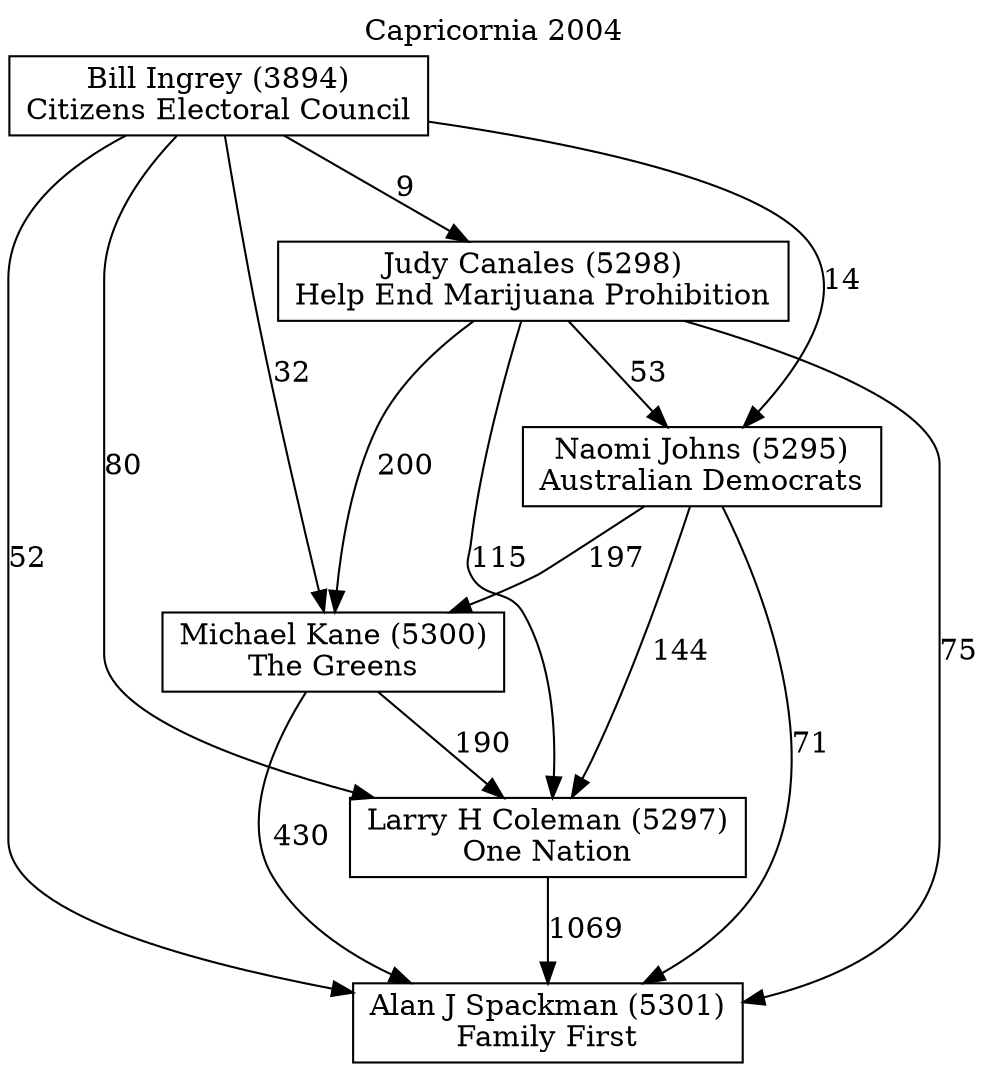 // House preference flow
digraph "Alan J Spackman (5301)_Capricornia_2004" {
	graph [label="Capricornia 2004" labelloc=t mclimit=2]
	node [shape=box]
	"Alan J Spackman (5301)" [label="Alan J Spackman (5301)
Family First"]
	"Larry H Coleman (5297)" [label="Larry H Coleman (5297)
One Nation"]
	"Michael Kane (5300)" [label="Michael Kane (5300)
The Greens"]
	"Naomi Johns (5295)" [label="Naomi Johns (5295)
Australian Democrats"]
	"Judy Canales (5298)" [label="Judy Canales (5298)
Help End Marijuana Prohibition"]
	"Bill Ingrey (3894)" [label="Bill Ingrey (3894)
Citizens Electoral Council"]
	"Larry H Coleman (5297)" -> "Alan J Spackman (5301)" [label=1069]
	"Michael Kane (5300)" -> "Larry H Coleman (5297)" [label=190]
	"Naomi Johns (5295)" -> "Michael Kane (5300)" [label=197]
	"Judy Canales (5298)" -> "Naomi Johns (5295)" [label=53]
	"Bill Ingrey (3894)" -> "Judy Canales (5298)" [label=9]
	"Michael Kane (5300)" -> "Alan J Spackman (5301)" [label=430]
	"Naomi Johns (5295)" -> "Alan J Spackman (5301)" [label=71]
	"Judy Canales (5298)" -> "Alan J Spackman (5301)" [label=75]
	"Bill Ingrey (3894)" -> "Alan J Spackman (5301)" [label=52]
	"Bill Ingrey (3894)" -> "Naomi Johns (5295)" [label=14]
	"Judy Canales (5298)" -> "Michael Kane (5300)" [label=200]
	"Bill Ingrey (3894)" -> "Michael Kane (5300)" [label=32]
	"Naomi Johns (5295)" -> "Larry H Coleman (5297)" [label=144]
	"Judy Canales (5298)" -> "Larry H Coleman (5297)" [label=115]
	"Bill Ingrey (3894)" -> "Larry H Coleman (5297)" [label=80]
}
